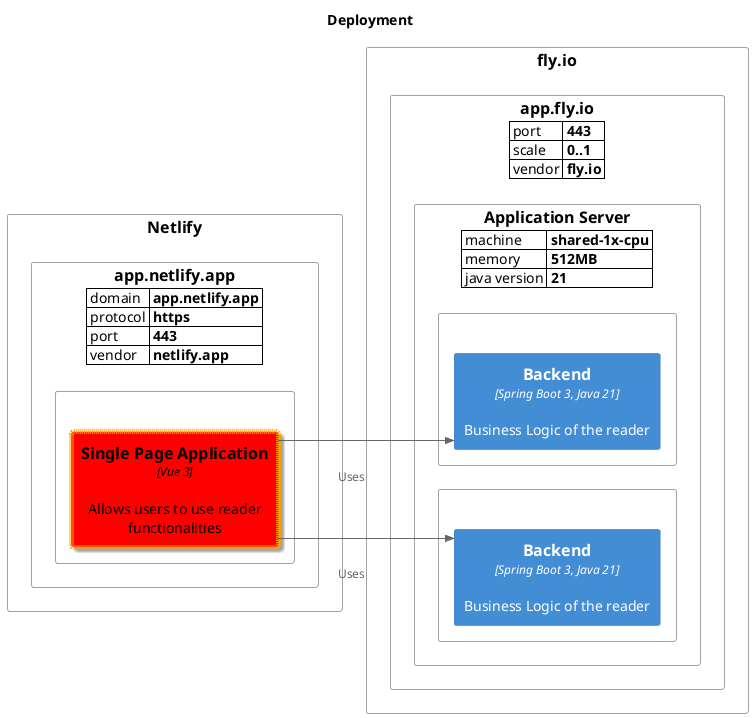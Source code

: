 @startuml
set separator none
!ENABLE_ALL_PLANT_ELEMENTS = 1
skinparam linetype ortho
skinparam nodesep 10
skinparam ranksep 150
left to right direction
title Deployment
!include <C4/C4>
!include <C4/C4_Context>
!include <C4/C4_Container>
!include <C4/C4_Deployment>
AddElementTag("HighlightedElement", $bgColor="red", $fontColor="black", $borderColor="orange", $shadowing="true", $shape="RoundedBox", $sprite="", $techn="Awesome technologies", $legendText="Awesome element", $legendSprite="", $borderStyle="DOTTED", $borderThickness="5")
AddRelTag("HighlightedRelation", $textColor="red", $lineColor="red", $lineStyle="DOTTED", $sprite="", $techn="", $legendText="Awesome relation", $legendSprite="", $lineThickness="2")
Deployment_Node(DeploymentNode_netlify, Netlify, $type="", $descr="", $sprite="", $tags="", $link="") {
WithoutPropertyHeader()
    AddProperty("domain","app.netlify.app")
    AddProperty("protocol","https")
    AddProperty("port","443")
    AddProperty("vendor","netlify.app")
    Deployment_Node(DeploymentNode_app_netlify_app, app.netlify.app, $type="", $descr="", $sprite="", $tags="", $link="") {
    Deployment_Node(ContainerInstance_auto_3883ce82_36d5_4643_960b_c2920cb25daa, , $type="", $descr="", $sprite="", $tags="", $link="") {
        Container($alias="Container_reader_frontend", $label="Single Page Application", $techn="Vue 3", $descr="Allows users to use reader functionalities", $sprite="", $tags="HighlightedElement", $link="", $baseShape="rectangle")
            }
        }
    }
Deployment_Node(DeploymentNode_auto_65029a23_7fad_4894_bac9_59fbe0396195, fly.io, $type="", $descr="", $sprite="", $tags="", $link="") {
WithoutPropertyHeader()
    AddProperty("port","443")
    AddProperty("scale","0..1")
    AddProperty("vendor","fly.io")
    Deployment_Node(DeploymentNode_app_fly_io, app.fly.io, $type="", $descr="", $sprite="", $tags="", $link="") {
    WithoutPropertyHeader()
        AddProperty("machine","shared-1x-cpu")
        AddProperty("memory","512MB")
        AddProperty("java version","21")
        Deployment_Node(DeploymentNode_Application_Server, Application Server, $type="", $descr="", $sprite="", $tags="", $link="") {
        Deployment_Node(ContainerInstance_auto_47d6711c_9275_4c68_a57a_473cce8d7574, , $type="", $descr="", $sprite="", $tags="", $link="") {
            Container($alias="Container_reader_backend", $label="Backend", $techn="Spring Boot 3, Java 21", $descr="Business Logic of the reader", $sprite="", $tags="", $link="", $baseShape="rectangle")
                }
            Deployment_Node(ContainerInstance_auto_5850d104_79c4_42e2_b002_b00e560d017f, , $type="", $descr="", $sprite="", $tags="", $link="") {
            Container($alias="Container_reader_backend_1", $label="Backend", $techn="Spring Boot 3, Java 21", $descr="Business Logic of the reader", $sprite="", $tags="", $link="", $baseShape="rectangle")
                }
            }
        }
    }
Rel($from="Container_reader_frontend", $to="Container_reader_backend", $label="", $techn="", $descr="Uses", $sprite="", $tags="", $link="")
Rel($from="Container_reader_frontend", $to="Container_reader_backend_1", $label="", $techn="", $descr="Uses", $sprite="", $tags="", $link="")
hide stereotypes
@enduml
